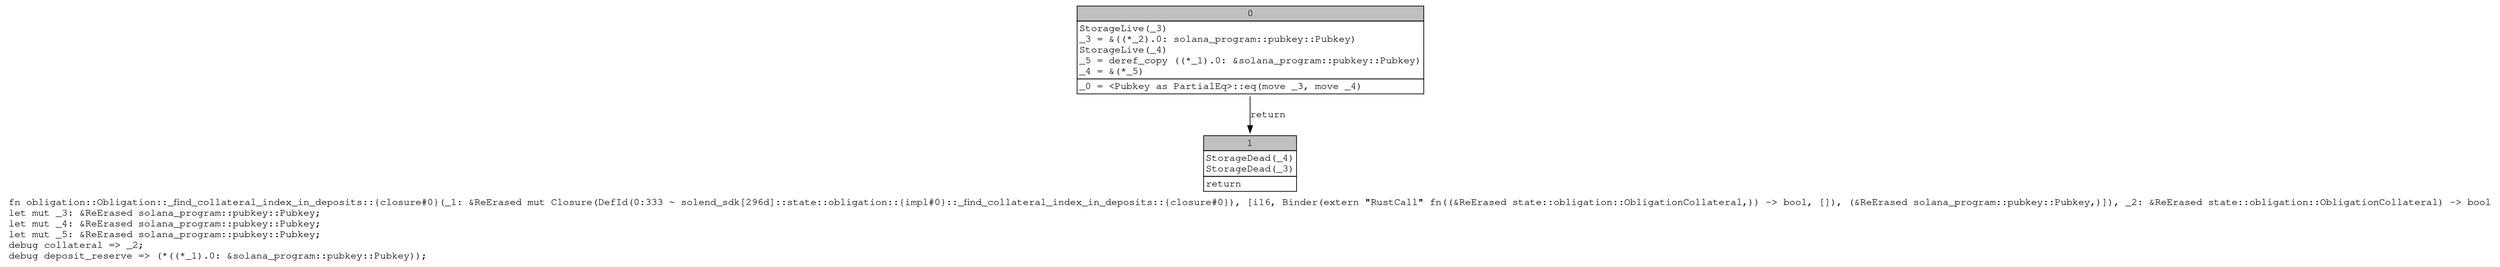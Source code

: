 digraph Mir_0_333 {
    graph [fontname="Courier, monospace"];
    node [fontname="Courier, monospace"];
    edge [fontname="Courier, monospace"];
    label=<fn obligation::Obligation::_find_collateral_index_in_deposits::{closure#0}(_1: &amp;ReErased mut Closure(DefId(0:333 ~ solend_sdk[296d]::state::obligation::{impl#0}::_find_collateral_index_in_deposits::{closure#0}), [i16, Binder(extern &quot;RustCall&quot; fn((&amp;ReErased state::obligation::ObligationCollateral,)) -&gt; bool, []), (&amp;ReErased solana_program::pubkey::Pubkey,)]), _2: &amp;ReErased state::obligation::ObligationCollateral) -&gt; bool<br align="left"/>let mut _3: &amp;ReErased solana_program::pubkey::Pubkey;<br align="left"/>let mut _4: &amp;ReErased solana_program::pubkey::Pubkey;<br align="left"/>let mut _5: &amp;ReErased solana_program::pubkey::Pubkey;<br align="left"/>debug collateral =&gt; _2;<br align="left"/>debug deposit_reserve =&gt; (*((*_1).0: &amp;solana_program::pubkey::Pubkey));<br align="left"/>>;
    bb0__0_333 [shape="none", label=<<table border="0" cellborder="1" cellspacing="0"><tr><td bgcolor="gray" align="center" colspan="1">0</td></tr><tr><td align="left" balign="left">StorageLive(_3)<br/>_3 = &amp;((*_2).0: solana_program::pubkey::Pubkey)<br/>StorageLive(_4)<br/>_5 = deref_copy ((*_1).0: &amp;solana_program::pubkey::Pubkey)<br/>_4 = &amp;(*_5)<br/></td></tr><tr><td align="left">_0 = &lt;Pubkey as PartialEq&gt;::eq(move _3, move _4)</td></tr></table>>];
    bb1__0_333 [shape="none", label=<<table border="0" cellborder="1" cellspacing="0"><tr><td bgcolor="gray" align="center" colspan="1">1</td></tr><tr><td align="left" balign="left">StorageDead(_4)<br/>StorageDead(_3)<br/></td></tr><tr><td align="left">return</td></tr></table>>];
    bb0__0_333 -> bb1__0_333 [label="return"];
}
